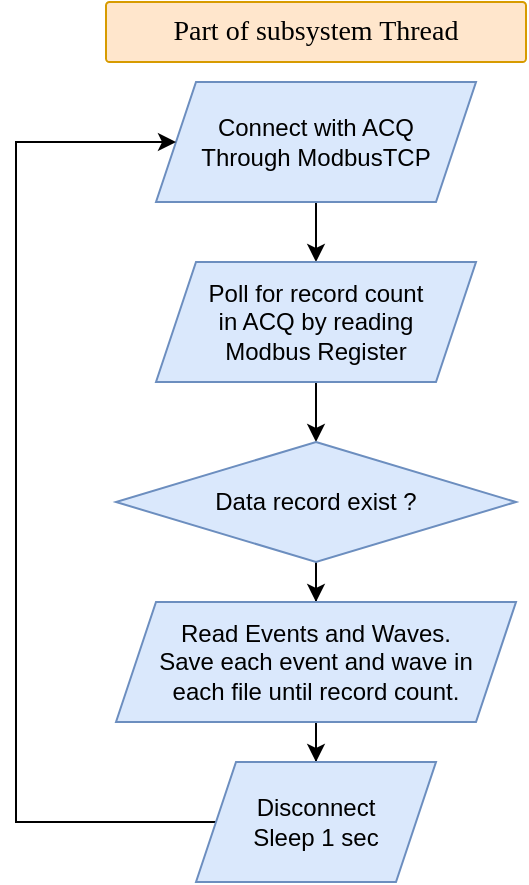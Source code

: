 <mxfile version="26.0.4">
  <diagram name="Page-1" id="pDxdiUhoBnfyF4EKzBz4">
    <mxGraphModel dx="1050" dy="621" grid="1" gridSize="10" guides="1" tooltips="1" connect="1" arrows="1" fold="1" page="1" pageScale="1" pageWidth="850" pageHeight="1100" math="0" shadow="0">
      <root>
        <mxCell id="0" />
        <mxCell id="1" parent="0" />
        <mxCell id="a7WM_dcmOqg4czNciiiy-3" style="edgeStyle=orthogonalEdgeStyle;rounded=0;orthogonalLoop=1;jettySize=auto;html=1;exitX=0.5;exitY=1;exitDx=0;exitDy=0;entryX=0.5;entryY=0;entryDx=0;entryDy=0;" edge="1" parent="1" source="a7WM_dcmOqg4czNciiiy-1" target="a7WM_dcmOqg4czNciiiy-2">
          <mxGeometry relative="1" as="geometry" />
        </mxCell>
        <mxCell id="a7WM_dcmOqg4czNciiiy-1" value="Connect with ACQ&lt;div&gt;Through ModbusTCP&lt;/div&gt;" style="shape=parallelogram;perimeter=parallelogramPerimeter;whiteSpace=wrap;html=1;fixedSize=1;fillColor=#dae8fc;strokeColor=#6c8ebf;" vertex="1" parent="1">
          <mxGeometry x="230" y="220" width="160" height="60" as="geometry" />
        </mxCell>
        <mxCell id="a7WM_dcmOqg4czNciiiy-5" value="" style="edgeStyle=orthogonalEdgeStyle;rounded=0;orthogonalLoop=1;jettySize=auto;html=1;" edge="1" parent="1" source="a7WM_dcmOqg4czNciiiy-2" target="a7WM_dcmOqg4czNciiiy-4">
          <mxGeometry relative="1" as="geometry" />
        </mxCell>
        <mxCell id="a7WM_dcmOqg4czNciiiy-2" value="Poll for record count&lt;div&gt;in ACQ by reading&lt;/div&gt;&lt;div&gt;Modbus Register&lt;/div&gt;" style="shape=parallelogram;perimeter=parallelogramPerimeter;whiteSpace=wrap;html=1;fixedSize=1;fillColor=#dae8fc;strokeColor=#6c8ebf;" vertex="1" parent="1">
          <mxGeometry x="230" y="310" width="160" height="60" as="geometry" />
        </mxCell>
        <mxCell id="a7WM_dcmOqg4czNciiiy-7" value="" style="edgeStyle=orthogonalEdgeStyle;rounded=0;orthogonalLoop=1;jettySize=auto;html=1;" edge="1" parent="1" source="a7WM_dcmOqg4czNciiiy-4" target="a7WM_dcmOqg4czNciiiy-6">
          <mxGeometry relative="1" as="geometry" />
        </mxCell>
        <mxCell id="a7WM_dcmOqg4czNciiiy-4" value="Data record exist ?" style="rhombus;whiteSpace=wrap;html=1;fillColor=#dae8fc;strokeColor=#6c8ebf;" vertex="1" parent="1">
          <mxGeometry x="210" y="400" width="200" height="60" as="geometry" />
        </mxCell>
        <mxCell id="a7WM_dcmOqg4czNciiiy-10" value="" style="edgeStyle=orthogonalEdgeStyle;rounded=0;orthogonalLoop=1;jettySize=auto;html=1;" edge="1" parent="1" source="a7WM_dcmOqg4czNciiiy-6" target="a7WM_dcmOqg4czNciiiy-9">
          <mxGeometry relative="1" as="geometry" />
        </mxCell>
        <mxCell id="a7WM_dcmOqg4czNciiiy-6" value="Read Events and Waves.&lt;div&gt;Save each event and wave in&lt;/div&gt;&lt;div&gt;each file until record count.&lt;/div&gt;" style="shape=parallelogram;perimeter=parallelogramPerimeter;whiteSpace=wrap;html=1;fixedSize=1;fillColor=#dae8fc;strokeColor=#6c8ebf;" vertex="1" parent="1">
          <mxGeometry x="210" y="480" width="200" height="60" as="geometry" />
        </mxCell>
        <mxCell id="a7WM_dcmOqg4czNciiiy-12" style="edgeStyle=orthogonalEdgeStyle;rounded=0;orthogonalLoop=1;jettySize=auto;html=1;exitX=0;exitY=0.5;exitDx=0;exitDy=0;entryX=0;entryY=0.5;entryDx=0;entryDy=0;" edge="1" parent="1" source="a7WM_dcmOqg4czNciiiy-9" target="a7WM_dcmOqg4czNciiiy-1">
          <mxGeometry relative="1" as="geometry">
            <Array as="points">
              <mxPoint x="160" y="590" />
              <mxPoint x="160" y="250" />
            </Array>
          </mxGeometry>
        </mxCell>
        <mxCell id="a7WM_dcmOqg4czNciiiy-9" value="Disconnect&lt;div&gt;Sleep 1 sec&lt;/div&gt;" style="shape=parallelogram;perimeter=parallelogramPerimeter;whiteSpace=wrap;html=1;fixedSize=1;fillColor=#dae8fc;strokeColor=#6c8ebf;" vertex="1" parent="1">
          <mxGeometry x="250" y="560" width="120" height="60" as="geometry" />
        </mxCell>
        <mxCell id="a7WM_dcmOqg4czNciiiy-13" value="&lt;font style=&quot;font-size: 14px;&quot; face=&quot;Lucida Console&quot;&gt;Part of subsystem Thread&lt;/font&gt;" style="rounded=1;whiteSpace=wrap;html=1;arcSize=6;fillColor=#ffe6cc;strokeColor=#d79b00;" vertex="1" parent="1">
          <mxGeometry x="205" y="180" width="210" height="30" as="geometry" />
        </mxCell>
      </root>
    </mxGraphModel>
  </diagram>
</mxfile>
